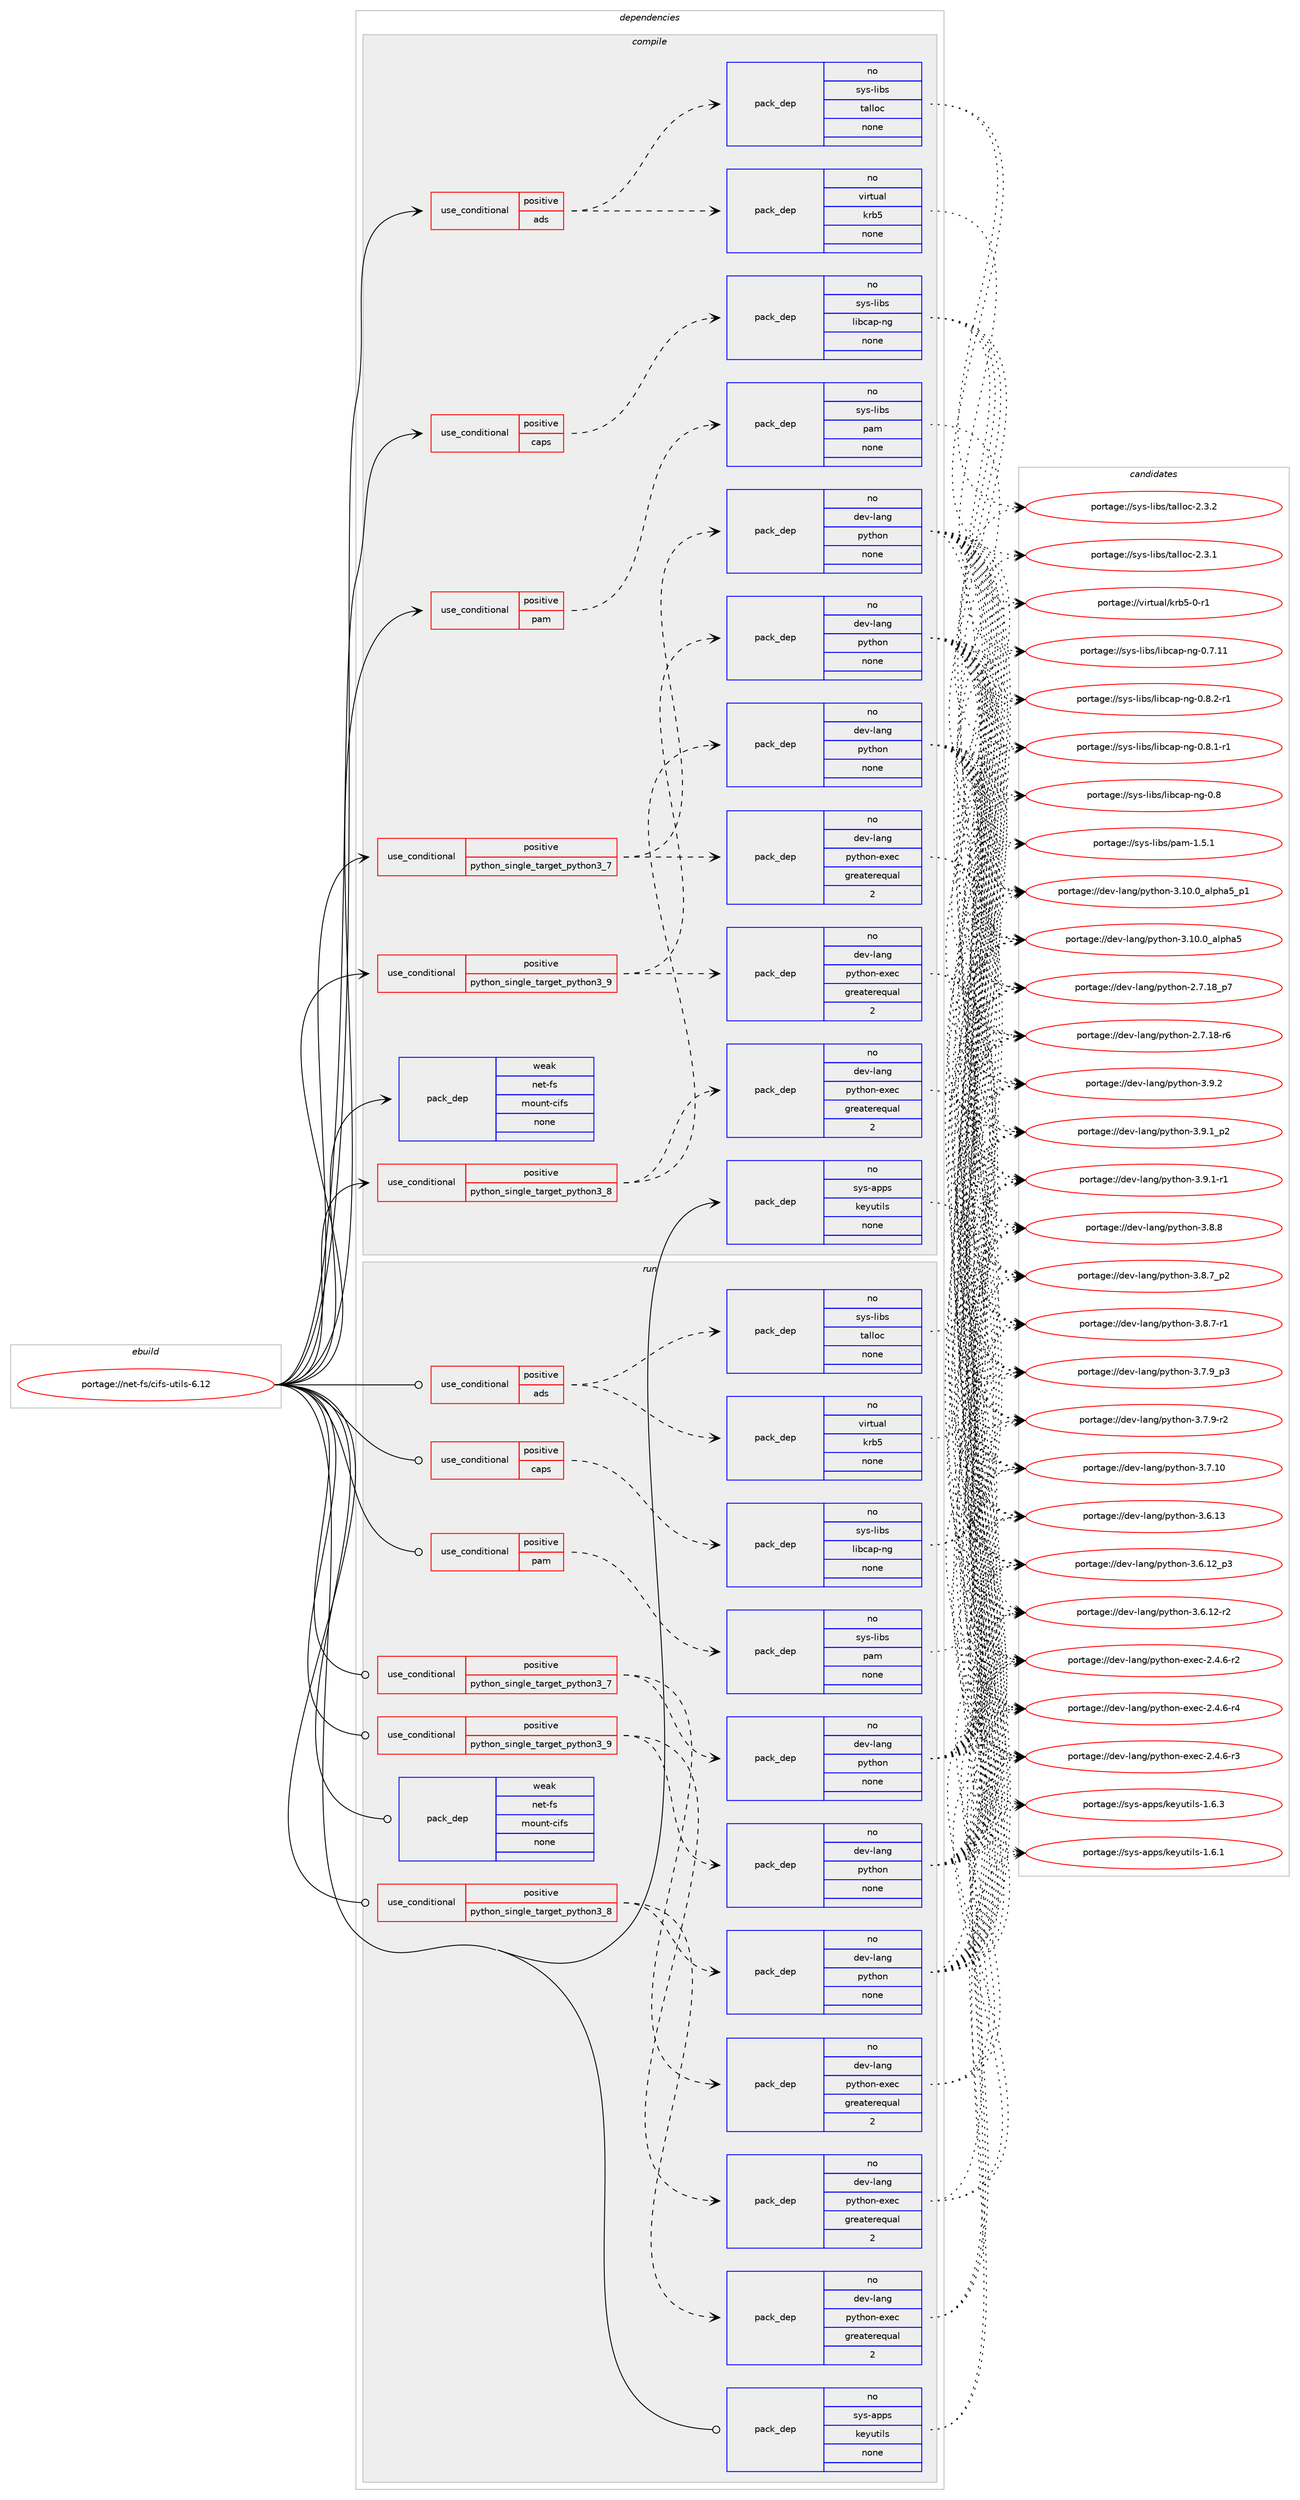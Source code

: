 digraph prolog {

# *************
# Graph options
# *************

newrank=true;
concentrate=true;
compound=true;
graph [rankdir=LR,fontname=Helvetica,fontsize=10,ranksep=1.5];#, ranksep=2.5, nodesep=0.2];
edge  [arrowhead=vee];
node  [fontname=Helvetica,fontsize=10];

# **********
# The ebuild
# **********

subgraph cluster_leftcol {
color=gray;
rank=same;
label=<<i>ebuild</i>>;
id [label="portage://net-fs/cifs-utils-6.12", color=red, width=4, href="../net-fs/cifs-utils-6.12.svg"];
}

# ****************
# The dependencies
# ****************

subgraph cluster_midcol {
color=gray;
label=<<i>dependencies</i>>;
subgraph cluster_compile {
fillcolor="#eeeeee";
style=filled;
label=<<i>compile</i>>;
subgraph cond3740 {
dependency13694 [label=<<TABLE BORDER="0" CELLBORDER="1" CELLSPACING="0" CELLPADDING="4"><TR><TD ROWSPAN="3" CELLPADDING="10">use_conditional</TD></TR><TR><TD>positive</TD></TR><TR><TD>ads</TD></TR></TABLE>>, shape=none, color=red];
subgraph pack9808 {
dependency13695 [label=<<TABLE BORDER="0" CELLBORDER="1" CELLSPACING="0" CELLPADDING="4" WIDTH="220"><TR><TD ROWSPAN="6" CELLPADDING="30">pack_dep</TD></TR><TR><TD WIDTH="110">no</TD></TR><TR><TD>sys-libs</TD></TR><TR><TD>talloc</TD></TR><TR><TD>none</TD></TR><TR><TD></TD></TR></TABLE>>, shape=none, color=blue];
}
dependency13694:e -> dependency13695:w [weight=20,style="dashed",arrowhead="vee"];
subgraph pack9809 {
dependency13696 [label=<<TABLE BORDER="0" CELLBORDER="1" CELLSPACING="0" CELLPADDING="4" WIDTH="220"><TR><TD ROWSPAN="6" CELLPADDING="30">pack_dep</TD></TR><TR><TD WIDTH="110">no</TD></TR><TR><TD>virtual</TD></TR><TR><TD>krb5</TD></TR><TR><TD>none</TD></TR><TR><TD></TD></TR></TABLE>>, shape=none, color=blue];
}
dependency13694:e -> dependency13696:w [weight=20,style="dashed",arrowhead="vee"];
}
id:e -> dependency13694:w [weight=20,style="solid",arrowhead="vee"];
subgraph cond3741 {
dependency13697 [label=<<TABLE BORDER="0" CELLBORDER="1" CELLSPACING="0" CELLPADDING="4"><TR><TD ROWSPAN="3" CELLPADDING="10">use_conditional</TD></TR><TR><TD>positive</TD></TR><TR><TD>caps</TD></TR></TABLE>>, shape=none, color=red];
subgraph pack9810 {
dependency13698 [label=<<TABLE BORDER="0" CELLBORDER="1" CELLSPACING="0" CELLPADDING="4" WIDTH="220"><TR><TD ROWSPAN="6" CELLPADDING="30">pack_dep</TD></TR><TR><TD WIDTH="110">no</TD></TR><TR><TD>sys-libs</TD></TR><TR><TD>libcap-ng</TD></TR><TR><TD>none</TD></TR><TR><TD></TD></TR></TABLE>>, shape=none, color=blue];
}
dependency13697:e -> dependency13698:w [weight=20,style="dashed",arrowhead="vee"];
}
id:e -> dependency13697:w [weight=20,style="solid",arrowhead="vee"];
subgraph cond3742 {
dependency13699 [label=<<TABLE BORDER="0" CELLBORDER="1" CELLSPACING="0" CELLPADDING="4"><TR><TD ROWSPAN="3" CELLPADDING="10">use_conditional</TD></TR><TR><TD>positive</TD></TR><TR><TD>pam</TD></TR></TABLE>>, shape=none, color=red];
subgraph pack9811 {
dependency13700 [label=<<TABLE BORDER="0" CELLBORDER="1" CELLSPACING="0" CELLPADDING="4" WIDTH="220"><TR><TD ROWSPAN="6" CELLPADDING="30">pack_dep</TD></TR><TR><TD WIDTH="110">no</TD></TR><TR><TD>sys-libs</TD></TR><TR><TD>pam</TD></TR><TR><TD>none</TD></TR><TR><TD></TD></TR></TABLE>>, shape=none, color=blue];
}
dependency13699:e -> dependency13700:w [weight=20,style="dashed",arrowhead="vee"];
}
id:e -> dependency13699:w [weight=20,style="solid",arrowhead="vee"];
subgraph cond3743 {
dependency13701 [label=<<TABLE BORDER="0" CELLBORDER="1" CELLSPACING="0" CELLPADDING="4"><TR><TD ROWSPAN="3" CELLPADDING="10">use_conditional</TD></TR><TR><TD>positive</TD></TR><TR><TD>python_single_target_python3_7</TD></TR></TABLE>>, shape=none, color=red];
subgraph pack9812 {
dependency13702 [label=<<TABLE BORDER="0" CELLBORDER="1" CELLSPACING="0" CELLPADDING="4" WIDTH="220"><TR><TD ROWSPAN="6" CELLPADDING="30">pack_dep</TD></TR><TR><TD WIDTH="110">no</TD></TR><TR><TD>dev-lang</TD></TR><TR><TD>python</TD></TR><TR><TD>none</TD></TR><TR><TD></TD></TR></TABLE>>, shape=none, color=blue];
}
dependency13701:e -> dependency13702:w [weight=20,style="dashed",arrowhead="vee"];
subgraph pack9813 {
dependency13703 [label=<<TABLE BORDER="0" CELLBORDER="1" CELLSPACING="0" CELLPADDING="4" WIDTH="220"><TR><TD ROWSPAN="6" CELLPADDING="30">pack_dep</TD></TR><TR><TD WIDTH="110">no</TD></TR><TR><TD>dev-lang</TD></TR><TR><TD>python-exec</TD></TR><TR><TD>greaterequal</TD></TR><TR><TD>2</TD></TR></TABLE>>, shape=none, color=blue];
}
dependency13701:e -> dependency13703:w [weight=20,style="dashed",arrowhead="vee"];
}
id:e -> dependency13701:w [weight=20,style="solid",arrowhead="vee"];
subgraph cond3744 {
dependency13704 [label=<<TABLE BORDER="0" CELLBORDER="1" CELLSPACING="0" CELLPADDING="4"><TR><TD ROWSPAN="3" CELLPADDING="10">use_conditional</TD></TR><TR><TD>positive</TD></TR><TR><TD>python_single_target_python3_8</TD></TR></TABLE>>, shape=none, color=red];
subgraph pack9814 {
dependency13705 [label=<<TABLE BORDER="0" CELLBORDER="1" CELLSPACING="0" CELLPADDING="4" WIDTH="220"><TR><TD ROWSPAN="6" CELLPADDING="30">pack_dep</TD></TR><TR><TD WIDTH="110">no</TD></TR><TR><TD>dev-lang</TD></TR><TR><TD>python</TD></TR><TR><TD>none</TD></TR><TR><TD></TD></TR></TABLE>>, shape=none, color=blue];
}
dependency13704:e -> dependency13705:w [weight=20,style="dashed",arrowhead="vee"];
subgraph pack9815 {
dependency13706 [label=<<TABLE BORDER="0" CELLBORDER="1" CELLSPACING="0" CELLPADDING="4" WIDTH="220"><TR><TD ROWSPAN="6" CELLPADDING="30">pack_dep</TD></TR><TR><TD WIDTH="110">no</TD></TR><TR><TD>dev-lang</TD></TR><TR><TD>python-exec</TD></TR><TR><TD>greaterequal</TD></TR><TR><TD>2</TD></TR></TABLE>>, shape=none, color=blue];
}
dependency13704:e -> dependency13706:w [weight=20,style="dashed",arrowhead="vee"];
}
id:e -> dependency13704:w [weight=20,style="solid",arrowhead="vee"];
subgraph cond3745 {
dependency13707 [label=<<TABLE BORDER="0" CELLBORDER="1" CELLSPACING="0" CELLPADDING="4"><TR><TD ROWSPAN="3" CELLPADDING="10">use_conditional</TD></TR><TR><TD>positive</TD></TR><TR><TD>python_single_target_python3_9</TD></TR></TABLE>>, shape=none, color=red];
subgraph pack9816 {
dependency13708 [label=<<TABLE BORDER="0" CELLBORDER="1" CELLSPACING="0" CELLPADDING="4" WIDTH="220"><TR><TD ROWSPAN="6" CELLPADDING="30">pack_dep</TD></TR><TR><TD WIDTH="110">no</TD></TR><TR><TD>dev-lang</TD></TR><TR><TD>python</TD></TR><TR><TD>none</TD></TR><TR><TD></TD></TR></TABLE>>, shape=none, color=blue];
}
dependency13707:e -> dependency13708:w [weight=20,style="dashed",arrowhead="vee"];
subgraph pack9817 {
dependency13709 [label=<<TABLE BORDER="0" CELLBORDER="1" CELLSPACING="0" CELLPADDING="4" WIDTH="220"><TR><TD ROWSPAN="6" CELLPADDING="30">pack_dep</TD></TR><TR><TD WIDTH="110">no</TD></TR><TR><TD>dev-lang</TD></TR><TR><TD>python-exec</TD></TR><TR><TD>greaterequal</TD></TR><TR><TD>2</TD></TR></TABLE>>, shape=none, color=blue];
}
dependency13707:e -> dependency13709:w [weight=20,style="dashed",arrowhead="vee"];
}
id:e -> dependency13707:w [weight=20,style="solid",arrowhead="vee"];
subgraph pack9818 {
dependency13710 [label=<<TABLE BORDER="0" CELLBORDER="1" CELLSPACING="0" CELLPADDING="4" WIDTH="220"><TR><TD ROWSPAN="6" CELLPADDING="30">pack_dep</TD></TR><TR><TD WIDTH="110">no</TD></TR><TR><TD>sys-apps</TD></TR><TR><TD>keyutils</TD></TR><TR><TD>none</TD></TR><TR><TD></TD></TR></TABLE>>, shape=none, color=blue];
}
id:e -> dependency13710:w [weight=20,style="solid",arrowhead="vee"];
subgraph pack9819 {
dependency13711 [label=<<TABLE BORDER="0" CELLBORDER="1" CELLSPACING="0" CELLPADDING="4" WIDTH="220"><TR><TD ROWSPAN="6" CELLPADDING="30">pack_dep</TD></TR><TR><TD WIDTH="110">weak</TD></TR><TR><TD>net-fs</TD></TR><TR><TD>mount-cifs</TD></TR><TR><TD>none</TD></TR><TR><TD></TD></TR></TABLE>>, shape=none, color=blue];
}
id:e -> dependency13711:w [weight=20,style="solid",arrowhead="vee"];
}
subgraph cluster_compileandrun {
fillcolor="#eeeeee";
style=filled;
label=<<i>compile and run</i>>;
}
subgraph cluster_run {
fillcolor="#eeeeee";
style=filled;
label=<<i>run</i>>;
subgraph cond3746 {
dependency13712 [label=<<TABLE BORDER="0" CELLBORDER="1" CELLSPACING="0" CELLPADDING="4"><TR><TD ROWSPAN="3" CELLPADDING="10">use_conditional</TD></TR><TR><TD>positive</TD></TR><TR><TD>ads</TD></TR></TABLE>>, shape=none, color=red];
subgraph pack9820 {
dependency13713 [label=<<TABLE BORDER="0" CELLBORDER="1" CELLSPACING="0" CELLPADDING="4" WIDTH="220"><TR><TD ROWSPAN="6" CELLPADDING="30">pack_dep</TD></TR><TR><TD WIDTH="110">no</TD></TR><TR><TD>sys-libs</TD></TR><TR><TD>talloc</TD></TR><TR><TD>none</TD></TR><TR><TD></TD></TR></TABLE>>, shape=none, color=blue];
}
dependency13712:e -> dependency13713:w [weight=20,style="dashed",arrowhead="vee"];
subgraph pack9821 {
dependency13714 [label=<<TABLE BORDER="0" CELLBORDER="1" CELLSPACING="0" CELLPADDING="4" WIDTH="220"><TR><TD ROWSPAN="6" CELLPADDING="30">pack_dep</TD></TR><TR><TD WIDTH="110">no</TD></TR><TR><TD>virtual</TD></TR><TR><TD>krb5</TD></TR><TR><TD>none</TD></TR><TR><TD></TD></TR></TABLE>>, shape=none, color=blue];
}
dependency13712:e -> dependency13714:w [weight=20,style="dashed",arrowhead="vee"];
}
id:e -> dependency13712:w [weight=20,style="solid",arrowhead="odot"];
subgraph cond3747 {
dependency13715 [label=<<TABLE BORDER="0" CELLBORDER="1" CELLSPACING="0" CELLPADDING="4"><TR><TD ROWSPAN="3" CELLPADDING="10">use_conditional</TD></TR><TR><TD>positive</TD></TR><TR><TD>caps</TD></TR></TABLE>>, shape=none, color=red];
subgraph pack9822 {
dependency13716 [label=<<TABLE BORDER="0" CELLBORDER="1" CELLSPACING="0" CELLPADDING="4" WIDTH="220"><TR><TD ROWSPAN="6" CELLPADDING="30">pack_dep</TD></TR><TR><TD WIDTH="110">no</TD></TR><TR><TD>sys-libs</TD></TR><TR><TD>libcap-ng</TD></TR><TR><TD>none</TD></TR><TR><TD></TD></TR></TABLE>>, shape=none, color=blue];
}
dependency13715:e -> dependency13716:w [weight=20,style="dashed",arrowhead="vee"];
}
id:e -> dependency13715:w [weight=20,style="solid",arrowhead="odot"];
subgraph cond3748 {
dependency13717 [label=<<TABLE BORDER="0" CELLBORDER="1" CELLSPACING="0" CELLPADDING="4"><TR><TD ROWSPAN="3" CELLPADDING="10">use_conditional</TD></TR><TR><TD>positive</TD></TR><TR><TD>pam</TD></TR></TABLE>>, shape=none, color=red];
subgraph pack9823 {
dependency13718 [label=<<TABLE BORDER="0" CELLBORDER="1" CELLSPACING="0" CELLPADDING="4" WIDTH="220"><TR><TD ROWSPAN="6" CELLPADDING="30">pack_dep</TD></TR><TR><TD WIDTH="110">no</TD></TR><TR><TD>sys-libs</TD></TR><TR><TD>pam</TD></TR><TR><TD>none</TD></TR><TR><TD></TD></TR></TABLE>>, shape=none, color=blue];
}
dependency13717:e -> dependency13718:w [weight=20,style="dashed",arrowhead="vee"];
}
id:e -> dependency13717:w [weight=20,style="solid",arrowhead="odot"];
subgraph cond3749 {
dependency13719 [label=<<TABLE BORDER="0" CELLBORDER="1" CELLSPACING="0" CELLPADDING="4"><TR><TD ROWSPAN="3" CELLPADDING="10">use_conditional</TD></TR><TR><TD>positive</TD></TR><TR><TD>python_single_target_python3_7</TD></TR></TABLE>>, shape=none, color=red];
subgraph pack9824 {
dependency13720 [label=<<TABLE BORDER="0" CELLBORDER="1" CELLSPACING="0" CELLPADDING="4" WIDTH="220"><TR><TD ROWSPAN="6" CELLPADDING="30">pack_dep</TD></TR><TR><TD WIDTH="110">no</TD></TR><TR><TD>dev-lang</TD></TR><TR><TD>python</TD></TR><TR><TD>none</TD></TR><TR><TD></TD></TR></TABLE>>, shape=none, color=blue];
}
dependency13719:e -> dependency13720:w [weight=20,style="dashed",arrowhead="vee"];
subgraph pack9825 {
dependency13721 [label=<<TABLE BORDER="0" CELLBORDER="1" CELLSPACING="0" CELLPADDING="4" WIDTH="220"><TR><TD ROWSPAN="6" CELLPADDING="30">pack_dep</TD></TR><TR><TD WIDTH="110">no</TD></TR><TR><TD>dev-lang</TD></TR><TR><TD>python-exec</TD></TR><TR><TD>greaterequal</TD></TR><TR><TD>2</TD></TR></TABLE>>, shape=none, color=blue];
}
dependency13719:e -> dependency13721:w [weight=20,style="dashed",arrowhead="vee"];
}
id:e -> dependency13719:w [weight=20,style="solid",arrowhead="odot"];
subgraph cond3750 {
dependency13722 [label=<<TABLE BORDER="0" CELLBORDER="1" CELLSPACING="0" CELLPADDING="4"><TR><TD ROWSPAN="3" CELLPADDING="10">use_conditional</TD></TR><TR><TD>positive</TD></TR><TR><TD>python_single_target_python3_8</TD></TR></TABLE>>, shape=none, color=red];
subgraph pack9826 {
dependency13723 [label=<<TABLE BORDER="0" CELLBORDER="1" CELLSPACING="0" CELLPADDING="4" WIDTH="220"><TR><TD ROWSPAN="6" CELLPADDING="30">pack_dep</TD></TR><TR><TD WIDTH="110">no</TD></TR><TR><TD>dev-lang</TD></TR><TR><TD>python</TD></TR><TR><TD>none</TD></TR><TR><TD></TD></TR></TABLE>>, shape=none, color=blue];
}
dependency13722:e -> dependency13723:w [weight=20,style="dashed",arrowhead="vee"];
subgraph pack9827 {
dependency13724 [label=<<TABLE BORDER="0" CELLBORDER="1" CELLSPACING="0" CELLPADDING="4" WIDTH="220"><TR><TD ROWSPAN="6" CELLPADDING="30">pack_dep</TD></TR><TR><TD WIDTH="110">no</TD></TR><TR><TD>dev-lang</TD></TR><TR><TD>python-exec</TD></TR><TR><TD>greaterequal</TD></TR><TR><TD>2</TD></TR></TABLE>>, shape=none, color=blue];
}
dependency13722:e -> dependency13724:w [weight=20,style="dashed",arrowhead="vee"];
}
id:e -> dependency13722:w [weight=20,style="solid",arrowhead="odot"];
subgraph cond3751 {
dependency13725 [label=<<TABLE BORDER="0" CELLBORDER="1" CELLSPACING="0" CELLPADDING="4"><TR><TD ROWSPAN="3" CELLPADDING="10">use_conditional</TD></TR><TR><TD>positive</TD></TR><TR><TD>python_single_target_python3_9</TD></TR></TABLE>>, shape=none, color=red];
subgraph pack9828 {
dependency13726 [label=<<TABLE BORDER="0" CELLBORDER="1" CELLSPACING="0" CELLPADDING="4" WIDTH="220"><TR><TD ROWSPAN="6" CELLPADDING="30">pack_dep</TD></TR><TR><TD WIDTH="110">no</TD></TR><TR><TD>dev-lang</TD></TR><TR><TD>python</TD></TR><TR><TD>none</TD></TR><TR><TD></TD></TR></TABLE>>, shape=none, color=blue];
}
dependency13725:e -> dependency13726:w [weight=20,style="dashed",arrowhead="vee"];
subgraph pack9829 {
dependency13727 [label=<<TABLE BORDER="0" CELLBORDER="1" CELLSPACING="0" CELLPADDING="4" WIDTH="220"><TR><TD ROWSPAN="6" CELLPADDING="30">pack_dep</TD></TR><TR><TD WIDTH="110">no</TD></TR><TR><TD>dev-lang</TD></TR><TR><TD>python-exec</TD></TR><TR><TD>greaterequal</TD></TR><TR><TD>2</TD></TR></TABLE>>, shape=none, color=blue];
}
dependency13725:e -> dependency13727:w [weight=20,style="dashed",arrowhead="vee"];
}
id:e -> dependency13725:w [weight=20,style="solid",arrowhead="odot"];
subgraph pack9830 {
dependency13728 [label=<<TABLE BORDER="0" CELLBORDER="1" CELLSPACING="0" CELLPADDING="4" WIDTH="220"><TR><TD ROWSPAN="6" CELLPADDING="30">pack_dep</TD></TR><TR><TD WIDTH="110">no</TD></TR><TR><TD>sys-apps</TD></TR><TR><TD>keyutils</TD></TR><TR><TD>none</TD></TR><TR><TD></TD></TR></TABLE>>, shape=none, color=blue];
}
id:e -> dependency13728:w [weight=20,style="solid",arrowhead="odot"];
subgraph pack9831 {
dependency13729 [label=<<TABLE BORDER="0" CELLBORDER="1" CELLSPACING="0" CELLPADDING="4" WIDTH="220"><TR><TD ROWSPAN="6" CELLPADDING="30">pack_dep</TD></TR><TR><TD WIDTH="110">weak</TD></TR><TR><TD>net-fs</TD></TR><TR><TD>mount-cifs</TD></TR><TR><TD>none</TD></TR><TR><TD></TD></TR></TABLE>>, shape=none, color=blue];
}
id:e -> dependency13729:w [weight=20,style="solid",arrowhead="odot"];
}
}

# **************
# The candidates
# **************

subgraph cluster_choices {
rank=same;
color=gray;
label=<<i>candidates</i>>;

subgraph choice9808 {
color=black;
nodesep=1;
choice1151211154510810598115471169710810811199455046514650 [label="portage://sys-libs/talloc-2.3.2", color=red, width=4,href="../sys-libs/talloc-2.3.2.svg"];
choice1151211154510810598115471169710810811199455046514649 [label="portage://sys-libs/talloc-2.3.1", color=red, width=4,href="../sys-libs/talloc-2.3.1.svg"];
dependency13695:e -> choice1151211154510810598115471169710810811199455046514650:w [style=dotted,weight="100"];
dependency13695:e -> choice1151211154510810598115471169710810811199455046514649:w [style=dotted,weight="100"];
}
subgraph choice9809 {
color=black;
nodesep=1;
choice1181051141161179710847107114985345484511449 [label="portage://virtual/krb5-0-r1", color=red, width=4,href="../virtual/krb5-0-r1.svg"];
dependency13696:e -> choice1181051141161179710847107114985345484511449:w [style=dotted,weight="100"];
}
subgraph choice9810 {
color=black;
nodesep=1;
choice115121115451081059811547108105989997112451101034548465646504511449 [label="portage://sys-libs/libcap-ng-0.8.2-r1", color=red, width=4,href="../sys-libs/libcap-ng-0.8.2-r1.svg"];
choice115121115451081059811547108105989997112451101034548465646494511449 [label="portage://sys-libs/libcap-ng-0.8.1-r1", color=red, width=4,href="../sys-libs/libcap-ng-0.8.1-r1.svg"];
choice1151211154510810598115471081059899971124511010345484656 [label="portage://sys-libs/libcap-ng-0.8", color=red, width=4,href="../sys-libs/libcap-ng-0.8.svg"];
choice1151211154510810598115471081059899971124511010345484655464949 [label="portage://sys-libs/libcap-ng-0.7.11", color=red, width=4,href="../sys-libs/libcap-ng-0.7.11.svg"];
dependency13698:e -> choice115121115451081059811547108105989997112451101034548465646504511449:w [style=dotted,weight="100"];
dependency13698:e -> choice115121115451081059811547108105989997112451101034548465646494511449:w [style=dotted,weight="100"];
dependency13698:e -> choice1151211154510810598115471081059899971124511010345484656:w [style=dotted,weight="100"];
dependency13698:e -> choice1151211154510810598115471081059899971124511010345484655464949:w [style=dotted,weight="100"];
}
subgraph choice9811 {
color=black;
nodesep=1;
choice11512111545108105981154711297109454946534649 [label="portage://sys-libs/pam-1.5.1", color=red, width=4,href="../sys-libs/pam-1.5.1.svg"];
dependency13700:e -> choice11512111545108105981154711297109454946534649:w [style=dotted,weight="100"];
}
subgraph choice9812 {
color=black;
nodesep=1;
choice100101118451089711010347112121116104111110455146574650 [label="portage://dev-lang/python-3.9.2", color=red, width=4,href="../dev-lang/python-3.9.2.svg"];
choice1001011184510897110103471121211161041111104551465746499511250 [label="portage://dev-lang/python-3.9.1_p2", color=red, width=4,href="../dev-lang/python-3.9.1_p2.svg"];
choice1001011184510897110103471121211161041111104551465746494511449 [label="portage://dev-lang/python-3.9.1-r1", color=red, width=4,href="../dev-lang/python-3.9.1-r1.svg"];
choice100101118451089711010347112121116104111110455146564656 [label="portage://dev-lang/python-3.8.8", color=red, width=4,href="../dev-lang/python-3.8.8.svg"];
choice1001011184510897110103471121211161041111104551465646559511250 [label="portage://dev-lang/python-3.8.7_p2", color=red, width=4,href="../dev-lang/python-3.8.7_p2.svg"];
choice1001011184510897110103471121211161041111104551465646554511449 [label="portage://dev-lang/python-3.8.7-r1", color=red, width=4,href="../dev-lang/python-3.8.7-r1.svg"];
choice1001011184510897110103471121211161041111104551465546579511251 [label="portage://dev-lang/python-3.7.9_p3", color=red, width=4,href="../dev-lang/python-3.7.9_p3.svg"];
choice1001011184510897110103471121211161041111104551465546574511450 [label="portage://dev-lang/python-3.7.9-r2", color=red, width=4,href="../dev-lang/python-3.7.9-r2.svg"];
choice10010111845108971101034711212111610411111045514655464948 [label="portage://dev-lang/python-3.7.10", color=red, width=4,href="../dev-lang/python-3.7.10.svg"];
choice10010111845108971101034711212111610411111045514654464951 [label="portage://dev-lang/python-3.6.13", color=red, width=4,href="../dev-lang/python-3.6.13.svg"];
choice100101118451089711010347112121116104111110455146544649509511251 [label="portage://dev-lang/python-3.6.12_p3", color=red, width=4,href="../dev-lang/python-3.6.12_p3.svg"];
choice100101118451089711010347112121116104111110455146544649504511450 [label="portage://dev-lang/python-3.6.12-r2", color=red, width=4,href="../dev-lang/python-3.6.12-r2.svg"];
choice10010111845108971101034711212111610411111045514649484648959710811210497539511249 [label="portage://dev-lang/python-3.10.0_alpha5_p1", color=red, width=4,href="../dev-lang/python-3.10.0_alpha5_p1.svg"];
choice1001011184510897110103471121211161041111104551464948464895971081121049753 [label="portage://dev-lang/python-3.10.0_alpha5", color=red, width=4,href="../dev-lang/python-3.10.0_alpha5.svg"];
choice100101118451089711010347112121116104111110455046554649569511255 [label="portage://dev-lang/python-2.7.18_p7", color=red, width=4,href="../dev-lang/python-2.7.18_p7.svg"];
choice100101118451089711010347112121116104111110455046554649564511454 [label="portage://dev-lang/python-2.7.18-r6", color=red, width=4,href="../dev-lang/python-2.7.18-r6.svg"];
dependency13702:e -> choice100101118451089711010347112121116104111110455146574650:w [style=dotted,weight="100"];
dependency13702:e -> choice1001011184510897110103471121211161041111104551465746499511250:w [style=dotted,weight="100"];
dependency13702:e -> choice1001011184510897110103471121211161041111104551465746494511449:w [style=dotted,weight="100"];
dependency13702:e -> choice100101118451089711010347112121116104111110455146564656:w [style=dotted,weight="100"];
dependency13702:e -> choice1001011184510897110103471121211161041111104551465646559511250:w [style=dotted,weight="100"];
dependency13702:e -> choice1001011184510897110103471121211161041111104551465646554511449:w [style=dotted,weight="100"];
dependency13702:e -> choice1001011184510897110103471121211161041111104551465546579511251:w [style=dotted,weight="100"];
dependency13702:e -> choice1001011184510897110103471121211161041111104551465546574511450:w [style=dotted,weight="100"];
dependency13702:e -> choice10010111845108971101034711212111610411111045514655464948:w [style=dotted,weight="100"];
dependency13702:e -> choice10010111845108971101034711212111610411111045514654464951:w [style=dotted,weight="100"];
dependency13702:e -> choice100101118451089711010347112121116104111110455146544649509511251:w [style=dotted,weight="100"];
dependency13702:e -> choice100101118451089711010347112121116104111110455146544649504511450:w [style=dotted,weight="100"];
dependency13702:e -> choice10010111845108971101034711212111610411111045514649484648959710811210497539511249:w [style=dotted,weight="100"];
dependency13702:e -> choice1001011184510897110103471121211161041111104551464948464895971081121049753:w [style=dotted,weight="100"];
dependency13702:e -> choice100101118451089711010347112121116104111110455046554649569511255:w [style=dotted,weight="100"];
dependency13702:e -> choice100101118451089711010347112121116104111110455046554649564511454:w [style=dotted,weight="100"];
}
subgraph choice9813 {
color=black;
nodesep=1;
choice10010111845108971101034711212111610411111045101120101994550465246544511452 [label="portage://dev-lang/python-exec-2.4.6-r4", color=red, width=4,href="../dev-lang/python-exec-2.4.6-r4.svg"];
choice10010111845108971101034711212111610411111045101120101994550465246544511451 [label="portage://dev-lang/python-exec-2.4.6-r3", color=red, width=4,href="../dev-lang/python-exec-2.4.6-r3.svg"];
choice10010111845108971101034711212111610411111045101120101994550465246544511450 [label="portage://dev-lang/python-exec-2.4.6-r2", color=red, width=4,href="../dev-lang/python-exec-2.4.6-r2.svg"];
dependency13703:e -> choice10010111845108971101034711212111610411111045101120101994550465246544511452:w [style=dotted,weight="100"];
dependency13703:e -> choice10010111845108971101034711212111610411111045101120101994550465246544511451:w [style=dotted,weight="100"];
dependency13703:e -> choice10010111845108971101034711212111610411111045101120101994550465246544511450:w [style=dotted,weight="100"];
}
subgraph choice9814 {
color=black;
nodesep=1;
choice100101118451089711010347112121116104111110455146574650 [label="portage://dev-lang/python-3.9.2", color=red, width=4,href="../dev-lang/python-3.9.2.svg"];
choice1001011184510897110103471121211161041111104551465746499511250 [label="portage://dev-lang/python-3.9.1_p2", color=red, width=4,href="../dev-lang/python-3.9.1_p2.svg"];
choice1001011184510897110103471121211161041111104551465746494511449 [label="portage://dev-lang/python-3.9.1-r1", color=red, width=4,href="../dev-lang/python-3.9.1-r1.svg"];
choice100101118451089711010347112121116104111110455146564656 [label="portage://dev-lang/python-3.8.8", color=red, width=4,href="../dev-lang/python-3.8.8.svg"];
choice1001011184510897110103471121211161041111104551465646559511250 [label="portage://dev-lang/python-3.8.7_p2", color=red, width=4,href="../dev-lang/python-3.8.7_p2.svg"];
choice1001011184510897110103471121211161041111104551465646554511449 [label="portage://dev-lang/python-3.8.7-r1", color=red, width=4,href="../dev-lang/python-3.8.7-r1.svg"];
choice1001011184510897110103471121211161041111104551465546579511251 [label="portage://dev-lang/python-3.7.9_p3", color=red, width=4,href="../dev-lang/python-3.7.9_p3.svg"];
choice1001011184510897110103471121211161041111104551465546574511450 [label="portage://dev-lang/python-3.7.9-r2", color=red, width=4,href="../dev-lang/python-3.7.9-r2.svg"];
choice10010111845108971101034711212111610411111045514655464948 [label="portage://dev-lang/python-3.7.10", color=red, width=4,href="../dev-lang/python-3.7.10.svg"];
choice10010111845108971101034711212111610411111045514654464951 [label="portage://dev-lang/python-3.6.13", color=red, width=4,href="../dev-lang/python-3.6.13.svg"];
choice100101118451089711010347112121116104111110455146544649509511251 [label="portage://dev-lang/python-3.6.12_p3", color=red, width=4,href="../dev-lang/python-3.6.12_p3.svg"];
choice100101118451089711010347112121116104111110455146544649504511450 [label="portage://dev-lang/python-3.6.12-r2", color=red, width=4,href="../dev-lang/python-3.6.12-r2.svg"];
choice10010111845108971101034711212111610411111045514649484648959710811210497539511249 [label="portage://dev-lang/python-3.10.0_alpha5_p1", color=red, width=4,href="../dev-lang/python-3.10.0_alpha5_p1.svg"];
choice1001011184510897110103471121211161041111104551464948464895971081121049753 [label="portage://dev-lang/python-3.10.0_alpha5", color=red, width=4,href="../dev-lang/python-3.10.0_alpha5.svg"];
choice100101118451089711010347112121116104111110455046554649569511255 [label="portage://dev-lang/python-2.7.18_p7", color=red, width=4,href="../dev-lang/python-2.7.18_p7.svg"];
choice100101118451089711010347112121116104111110455046554649564511454 [label="portage://dev-lang/python-2.7.18-r6", color=red, width=4,href="../dev-lang/python-2.7.18-r6.svg"];
dependency13705:e -> choice100101118451089711010347112121116104111110455146574650:w [style=dotted,weight="100"];
dependency13705:e -> choice1001011184510897110103471121211161041111104551465746499511250:w [style=dotted,weight="100"];
dependency13705:e -> choice1001011184510897110103471121211161041111104551465746494511449:w [style=dotted,weight="100"];
dependency13705:e -> choice100101118451089711010347112121116104111110455146564656:w [style=dotted,weight="100"];
dependency13705:e -> choice1001011184510897110103471121211161041111104551465646559511250:w [style=dotted,weight="100"];
dependency13705:e -> choice1001011184510897110103471121211161041111104551465646554511449:w [style=dotted,weight="100"];
dependency13705:e -> choice1001011184510897110103471121211161041111104551465546579511251:w [style=dotted,weight="100"];
dependency13705:e -> choice1001011184510897110103471121211161041111104551465546574511450:w [style=dotted,weight="100"];
dependency13705:e -> choice10010111845108971101034711212111610411111045514655464948:w [style=dotted,weight="100"];
dependency13705:e -> choice10010111845108971101034711212111610411111045514654464951:w [style=dotted,weight="100"];
dependency13705:e -> choice100101118451089711010347112121116104111110455146544649509511251:w [style=dotted,weight="100"];
dependency13705:e -> choice100101118451089711010347112121116104111110455146544649504511450:w [style=dotted,weight="100"];
dependency13705:e -> choice10010111845108971101034711212111610411111045514649484648959710811210497539511249:w [style=dotted,weight="100"];
dependency13705:e -> choice1001011184510897110103471121211161041111104551464948464895971081121049753:w [style=dotted,weight="100"];
dependency13705:e -> choice100101118451089711010347112121116104111110455046554649569511255:w [style=dotted,weight="100"];
dependency13705:e -> choice100101118451089711010347112121116104111110455046554649564511454:w [style=dotted,weight="100"];
}
subgraph choice9815 {
color=black;
nodesep=1;
choice10010111845108971101034711212111610411111045101120101994550465246544511452 [label="portage://dev-lang/python-exec-2.4.6-r4", color=red, width=4,href="../dev-lang/python-exec-2.4.6-r4.svg"];
choice10010111845108971101034711212111610411111045101120101994550465246544511451 [label="portage://dev-lang/python-exec-2.4.6-r3", color=red, width=4,href="../dev-lang/python-exec-2.4.6-r3.svg"];
choice10010111845108971101034711212111610411111045101120101994550465246544511450 [label="portage://dev-lang/python-exec-2.4.6-r2", color=red, width=4,href="../dev-lang/python-exec-2.4.6-r2.svg"];
dependency13706:e -> choice10010111845108971101034711212111610411111045101120101994550465246544511452:w [style=dotted,weight="100"];
dependency13706:e -> choice10010111845108971101034711212111610411111045101120101994550465246544511451:w [style=dotted,weight="100"];
dependency13706:e -> choice10010111845108971101034711212111610411111045101120101994550465246544511450:w [style=dotted,weight="100"];
}
subgraph choice9816 {
color=black;
nodesep=1;
choice100101118451089711010347112121116104111110455146574650 [label="portage://dev-lang/python-3.9.2", color=red, width=4,href="../dev-lang/python-3.9.2.svg"];
choice1001011184510897110103471121211161041111104551465746499511250 [label="portage://dev-lang/python-3.9.1_p2", color=red, width=4,href="../dev-lang/python-3.9.1_p2.svg"];
choice1001011184510897110103471121211161041111104551465746494511449 [label="portage://dev-lang/python-3.9.1-r1", color=red, width=4,href="../dev-lang/python-3.9.1-r1.svg"];
choice100101118451089711010347112121116104111110455146564656 [label="portage://dev-lang/python-3.8.8", color=red, width=4,href="../dev-lang/python-3.8.8.svg"];
choice1001011184510897110103471121211161041111104551465646559511250 [label="portage://dev-lang/python-3.8.7_p2", color=red, width=4,href="../dev-lang/python-3.8.7_p2.svg"];
choice1001011184510897110103471121211161041111104551465646554511449 [label="portage://dev-lang/python-3.8.7-r1", color=red, width=4,href="../dev-lang/python-3.8.7-r1.svg"];
choice1001011184510897110103471121211161041111104551465546579511251 [label="portage://dev-lang/python-3.7.9_p3", color=red, width=4,href="../dev-lang/python-3.7.9_p3.svg"];
choice1001011184510897110103471121211161041111104551465546574511450 [label="portage://dev-lang/python-3.7.9-r2", color=red, width=4,href="../dev-lang/python-3.7.9-r2.svg"];
choice10010111845108971101034711212111610411111045514655464948 [label="portage://dev-lang/python-3.7.10", color=red, width=4,href="../dev-lang/python-3.7.10.svg"];
choice10010111845108971101034711212111610411111045514654464951 [label="portage://dev-lang/python-3.6.13", color=red, width=4,href="../dev-lang/python-3.6.13.svg"];
choice100101118451089711010347112121116104111110455146544649509511251 [label="portage://dev-lang/python-3.6.12_p3", color=red, width=4,href="../dev-lang/python-3.6.12_p3.svg"];
choice100101118451089711010347112121116104111110455146544649504511450 [label="portage://dev-lang/python-3.6.12-r2", color=red, width=4,href="../dev-lang/python-3.6.12-r2.svg"];
choice10010111845108971101034711212111610411111045514649484648959710811210497539511249 [label="portage://dev-lang/python-3.10.0_alpha5_p1", color=red, width=4,href="../dev-lang/python-3.10.0_alpha5_p1.svg"];
choice1001011184510897110103471121211161041111104551464948464895971081121049753 [label="portage://dev-lang/python-3.10.0_alpha5", color=red, width=4,href="../dev-lang/python-3.10.0_alpha5.svg"];
choice100101118451089711010347112121116104111110455046554649569511255 [label="portage://dev-lang/python-2.7.18_p7", color=red, width=4,href="../dev-lang/python-2.7.18_p7.svg"];
choice100101118451089711010347112121116104111110455046554649564511454 [label="portage://dev-lang/python-2.7.18-r6", color=red, width=4,href="../dev-lang/python-2.7.18-r6.svg"];
dependency13708:e -> choice100101118451089711010347112121116104111110455146574650:w [style=dotted,weight="100"];
dependency13708:e -> choice1001011184510897110103471121211161041111104551465746499511250:w [style=dotted,weight="100"];
dependency13708:e -> choice1001011184510897110103471121211161041111104551465746494511449:w [style=dotted,weight="100"];
dependency13708:e -> choice100101118451089711010347112121116104111110455146564656:w [style=dotted,weight="100"];
dependency13708:e -> choice1001011184510897110103471121211161041111104551465646559511250:w [style=dotted,weight="100"];
dependency13708:e -> choice1001011184510897110103471121211161041111104551465646554511449:w [style=dotted,weight="100"];
dependency13708:e -> choice1001011184510897110103471121211161041111104551465546579511251:w [style=dotted,weight="100"];
dependency13708:e -> choice1001011184510897110103471121211161041111104551465546574511450:w [style=dotted,weight="100"];
dependency13708:e -> choice10010111845108971101034711212111610411111045514655464948:w [style=dotted,weight="100"];
dependency13708:e -> choice10010111845108971101034711212111610411111045514654464951:w [style=dotted,weight="100"];
dependency13708:e -> choice100101118451089711010347112121116104111110455146544649509511251:w [style=dotted,weight="100"];
dependency13708:e -> choice100101118451089711010347112121116104111110455146544649504511450:w [style=dotted,weight="100"];
dependency13708:e -> choice10010111845108971101034711212111610411111045514649484648959710811210497539511249:w [style=dotted,weight="100"];
dependency13708:e -> choice1001011184510897110103471121211161041111104551464948464895971081121049753:w [style=dotted,weight="100"];
dependency13708:e -> choice100101118451089711010347112121116104111110455046554649569511255:w [style=dotted,weight="100"];
dependency13708:e -> choice100101118451089711010347112121116104111110455046554649564511454:w [style=dotted,weight="100"];
}
subgraph choice9817 {
color=black;
nodesep=1;
choice10010111845108971101034711212111610411111045101120101994550465246544511452 [label="portage://dev-lang/python-exec-2.4.6-r4", color=red, width=4,href="../dev-lang/python-exec-2.4.6-r4.svg"];
choice10010111845108971101034711212111610411111045101120101994550465246544511451 [label="portage://dev-lang/python-exec-2.4.6-r3", color=red, width=4,href="../dev-lang/python-exec-2.4.6-r3.svg"];
choice10010111845108971101034711212111610411111045101120101994550465246544511450 [label="portage://dev-lang/python-exec-2.4.6-r2", color=red, width=4,href="../dev-lang/python-exec-2.4.6-r2.svg"];
dependency13709:e -> choice10010111845108971101034711212111610411111045101120101994550465246544511452:w [style=dotted,weight="100"];
dependency13709:e -> choice10010111845108971101034711212111610411111045101120101994550465246544511451:w [style=dotted,weight="100"];
dependency13709:e -> choice10010111845108971101034711212111610411111045101120101994550465246544511450:w [style=dotted,weight="100"];
}
subgraph choice9818 {
color=black;
nodesep=1;
choice115121115459711211211547107101121117116105108115454946544651 [label="portage://sys-apps/keyutils-1.6.3", color=red, width=4,href="../sys-apps/keyutils-1.6.3.svg"];
choice115121115459711211211547107101121117116105108115454946544649 [label="portage://sys-apps/keyutils-1.6.1", color=red, width=4,href="../sys-apps/keyutils-1.6.1.svg"];
dependency13710:e -> choice115121115459711211211547107101121117116105108115454946544651:w [style=dotted,weight="100"];
dependency13710:e -> choice115121115459711211211547107101121117116105108115454946544649:w [style=dotted,weight="100"];
}
subgraph choice9819 {
color=black;
nodesep=1;
}
subgraph choice9820 {
color=black;
nodesep=1;
choice1151211154510810598115471169710810811199455046514650 [label="portage://sys-libs/talloc-2.3.2", color=red, width=4,href="../sys-libs/talloc-2.3.2.svg"];
choice1151211154510810598115471169710810811199455046514649 [label="portage://sys-libs/talloc-2.3.1", color=red, width=4,href="../sys-libs/talloc-2.3.1.svg"];
dependency13713:e -> choice1151211154510810598115471169710810811199455046514650:w [style=dotted,weight="100"];
dependency13713:e -> choice1151211154510810598115471169710810811199455046514649:w [style=dotted,weight="100"];
}
subgraph choice9821 {
color=black;
nodesep=1;
choice1181051141161179710847107114985345484511449 [label="portage://virtual/krb5-0-r1", color=red, width=4,href="../virtual/krb5-0-r1.svg"];
dependency13714:e -> choice1181051141161179710847107114985345484511449:w [style=dotted,weight="100"];
}
subgraph choice9822 {
color=black;
nodesep=1;
choice115121115451081059811547108105989997112451101034548465646504511449 [label="portage://sys-libs/libcap-ng-0.8.2-r1", color=red, width=4,href="../sys-libs/libcap-ng-0.8.2-r1.svg"];
choice115121115451081059811547108105989997112451101034548465646494511449 [label="portage://sys-libs/libcap-ng-0.8.1-r1", color=red, width=4,href="../sys-libs/libcap-ng-0.8.1-r1.svg"];
choice1151211154510810598115471081059899971124511010345484656 [label="portage://sys-libs/libcap-ng-0.8", color=red, width=4,href="../sys-libs/libcap-ng-0.8.svg"];
choice1151211154510810598115471081059899971124511010345484655464949 [label="portage://sys-libs/libcap-ng-0.7.11", color=red, width=4,href="../sys-libs/libcap-ng-0.7.11.svg"];
dependency13716:e -> choice115121115451081059811547108105989997112451101034548465646504511449:w [style=dotted,weight="100"];
dependency13716:e -> choice115121115451081059811547108105989997112451101034548465646494511449:w [style=dotted,weight="100"];
dependency13716:e -> choice1151211154510810598115471081059899971124511010345484656:w [style=dotted,weight="100"];
dependency13716:e -> choice1151211154510810598115471081059899971124511010345484655464949:w [style=dotted,weight="100"];
}
subgraph choice9823 {
color=black;
nodesep=1;
choice11512111545108105981154711297109454946534649 [label="portage://sys-libs/pam-1.5.1", color=red, width=4,href="../sys-libs/pam-1.5.1.svg"];
dependency13718:e -> choice11512111545108105981154711297109454946534649:w [style=dotted,weight="100"];
}
subgraph choice9824 {
color=black;
nodesep=1;
choice100101118451089711010347112121116104111110455146574650 [label="portage://dev-lang/python-3.9.2", color=red, width=4,href="../dev-lang/python-3.9.2.svg"];
choice1001011184510897110103471121211161041111104551465746499511250 [label="portage://dev-lang/python-3.9.1_p2", color=red, width=4,href="../dev-lang/python-3.9.1_p2.svg"];
choice1001011184510897110103471121211161041111104551465746494511449 [label="portage://dev-lang/python-3.9.1-r1", color=red, width=4,href="../dev-lang/python-3.9.1-r1.svg"];
choice100101118451089711010347112121116104111110455146564656 [label="portage://dev-lang/python-3.8.8", color=red, width=4,href="../dev-lang/python-3.8.8.svg"];
choice1001011184510897110103471121211161041111104551465646559511250 [label="portage://dev-lang/python-3.8.7_p2", color=red, width=4,href="../dev-lang/python-3.8.7_p2.svg"];
choice1001011184510897110103471121211161041111104551465646554511449 [label="portage://dev-lang/python-3.8.7-r1", color=red, width=4,href="../dev-lang/python-3.8.7-r1.svg"];
choice1001011184510897110103471121211161041111104551465546579511251 [label="portage://dev-lang/python-3.7.9_p3", color=red, width=4,href="../dev-lang/python-3.7.9_p3.svg"];
choice1001011184510897110103471121211161041111104551465546574511450 [label="portage://dev-lang/python-3.7.9-r2", color=red, width=4,href="../dev-lang/python-3.7.9-r2.svg"];
choice10010111845108971101034711212111610411111045514655464948 [label="portage://dev-lang/python-3.7.10", color=red, width=4,href="../dev-lang/python-3.7.10.svg"];
choice10010111845108971101034711212111610411111045514654464951 [label="portage://dev-lang/python-3.6.13", color=red, width=4,href="../dev-lang/python-3.6.13.svg"];
choice100101118451089711010347112121116104111110455146544649509511251 [label="portage://dev-lang/python-3.6.12_p3", color=red, width=4,href="../dev-lang/python-3.6.12_p3.svg"];
choice100101118451089711010347112121116104111110455146544649504511450 [label="portage://dev-lang/python-3.6.12-r2", color=red, width=4,href="../dev-lang/python-3.6.12-r2.svg"];
choice10010111845108971101034711212111610411111045514649484648959710811210497539511249 [label="portage://dev-lang/python-3.10.0_alpha5_p1", color=red, width=4,href="../dev-lang/python-3.10.0_alpha5_p1.svg"];
choice1001011184510897110103471121211161041111104551464948464895971081121049753 [label="portage://dev-lang/python-3.10.0_alpha5", color=red, width=4,href="../dev-lang/python-3.10.0_alpha5.svg"];
choice100101118451089711010347112121116104111110455046554649569511255 [label="portage://dev-lang/python-2.7.18_p7", color=red, width=4,href="../dev-lang/python-2.7.18_p7.svg"];
choice100101118451089711010347112121116104111110455046554649564511454 [label="portage://dev-lang/python-2.7.18-r6", color=red, width=4,href="../dev-lang/python-2.7.18-r6.svg"];
dependency13720:e -> choice100101118451089711010347112121116104111110455146574650:w [style=dotted,weight="100"];
dependency13720:e -> choice1001011184510897110103471121211161041111104551465746499511250:w [style=dotted,weight="100"];
dependency13720:e -> choice1001011184510897110103471121211161041111104551465746494511449:w [style=dotted,weight="100"];
dependency13720:e -> choice100101118451089711010347112121116104111110455146564656:w [style=dotted,weight="100"];
dependency13720:e -> choice1001011184510897110103471121211161041111104551465646559511250:w [style=dotted,weight="100"];
dependency13720:e -> choice1001011184510897110103471121211161041111104551465646554511449:w [style=dotted,weight="100"];
dependency13720:e -> choice1001011184510897110103471121211161041111104551465546579511251:w [style=dotted,weight="100"];
dependency13720:e -> choice1001011184510897110103471121211161041111104551465546574511450:w [style=dotted,weight="100"];
dependency13720:e -> choice10010111845108971101034711212111610411111045514655464948:w [style=dotted,weight="100"];
dependency13720:e -> choice10010111845108971101034711212111610411111045514654464951:w [style=dotted,weight="100"];
dependency13720:e -> choice100101118451089711010347112121116104111110455146544649509511251:w [style=dotted,weight="100"];
dependency13720:e -> choice100101118451089711010347112121116104111110455146544649504511450:w [style=dotted,weight="100"];
dependency13720:e -> choice10010111845108971101034711212111610411111045514649484648959710811210497539511249:w [style=dotted,weight="100"];
dependency13720:e -> choice1001011184510897110103471121211161041111104551464948464895971081121049753:w [style=dotted,weight="100"];
dependency13720:e -> choice100101118451089711010347112121116104111110455046554649569511255:w [style=dotted,weight="100"];
dependency13720:e -> choice100101118451089711010347112121116104111110455046554649564511454:w [style=dotted,weight="100"];
}
subgraph choice9825 {
color=black;
nodesep=1;
choice10010111845108971101034711212111610411111045101120101994550465246544511452 [label="portage://dev-lang/python-exec-2.4.6-r4", color=red, width=4,href="../dev-lang/python-exec-2.4.6-r4.svg"];
choice10010111845108971101034711212111610411111045101120101994550465246544511451 [label="portage://dev-lang/python-exec-2.4.6-r3", color=red, width=4,href="../dev-lang/python-exec-2.4.6-r3.svg"];
choice10010111845108971101034711212111610411111045101120101994550465246544511450 [label="portage://dev-lang/python-exec-2.4.6-r2", color=red, width=4,href="../dev-lang/python-exec-2.4.6-r2.svg"];
dependency13721:e -> choice10010111845108971101034711212111610411111045101120101994550465246544511452:w [style=dotted,weight="100"];
dependency13721:e -> choice10010111845108971101034711212111610411111045101120101994550465246544511451:w [style=dotted,weight="100"];
dependency13721:e -> choice10010111845108971101034711212111610411111045101120101994550465246544511450:w [style=dotted,weight="100"];
}
subgraph choice9826 {
color=black;
nodesep=1;
choice100101118451089711010347112121116104111110455146574650 [label="portage://dev-lang/python-3.9.2", color=red, width=4,href="../dev-lang/python-3.9.2.svg"];
choice1001011184510897110103471121211161041111104551465746499511250 [label="portage://dev-lang/python-3.9.1_p2", color=red, width=4,href="../dev-lang/python-3.9.1_p2.svg"];
choice1001011184510897110103471121211161041111104551465746494511449 [label="portage://dev-lang/python-3.9.1-r1", color=red, width=4,href="../dev-lang/python-3.9.1-r1.svg"];
choice100101118451089711010347112121116104111110455146564656 [label="portage://dev-lang/python-3.8.8", color=red, width=4,href="../dev-lang/python-3.8.8.svg"];
choice1001011184510897110103471121211161041111104551465646559511250 [label="portage://dev-lang/python-3.8.7_p2", color=red, width=4,href="../dev-lang/python-3.8.7_p2.svg"];
choice1001011184510897110103471121211161041111104551465646554511449 [label="portage://dev-lang/python-3.8.7-r1", color=red, width=4,href="../dev-lang/python-3.8.7-r1.svg"];
choice1001011184510897110103471121211161041111104551465546579511251 [label="portage://dev-lang/python-3.7.9_p3", color=red, width=4,href="../dev-lang/python-3.7.9_p3.svg"];
choice1001011184510897110103471121211161041111104551465546574511450 [label="portage://dev-lang/python-3.7.9-r2", color=red, width=4,href="../dev-lang/python-3.7.9-r2.svg"];
choice10010111845108971101034711212111610411111045514655464948 [label="portage://dev-lang/python-3.7.10", color=red, width=4,href="../dev-lang/python-3.7.10.svg"];
choice10010111845108971101034711212111610411111045514654464951 [label="portage://dev-lang/python-3.6.13", color=red, width=4,href="../dev-lang/python-3.6.13.svg"];
choice100101118451089711010347112121116104111110455146544649509511251 [label="portage://dev-lang/python-3.6.12_p3", color=red, width=4,href="../dev-lang/python-3.6.12_p3.svg"];
choice100101118451089711010347112121116104111110455146544649504511450 [label="portage://dev-lang/python-3.6.12-r2", color=red, width=4,href="../dev-lang/python-3.6.12-r2.svg"];
choice10010111845108971101034711212111610411111045514649484648959710811210497539511249 [label="portage://dev-lang/python-3.10.0_alpha5_p1", color=red, width=4,href="../dev-lang/python-3.10.0_alpha5_p1.svg"];
choice1001011184510897110103471121211161041111104551464948464895971081121049753 [label="portage://dev-lang/python-3.10.0_alpha5", color=red, width=4,href="../dev-lang/python-3.10.0_alpha5.svg"];
choice100101118451089711010347112121116104111110455046554649569511255 [label="portage://dev-lang/python-2.7.18_p7", color=red, width=4,href="../dev-lang/python-2.7.18_p7.svg"];
choice100101118451089711010347112121116104111110455046554649564511454 [label="portage://dev-lang/python-2.7.18-r6", color=red, width=4,href="../dev-lang/python-2.7.18-r6.svg"];
dependency13723:e -> choice100101118451089711010347112121116104111110455146574650:w [style=dotted,weight="100"];
dependency13723:e -> choice1001011184510897110103471121211161041111104551465746499511250:w [style=dotted,weight="100"];
dependency13723:e -> choice1001011184510897110103471121211161041111104551465746494511449:w [style=dotted,weight="100"];
dependency13723:e -> choice100101118451089711010347112121116104111110455146564656:w [style=dotted,weight="100"];
dependency13723:e -> choice1001011184510897110103471121211161041111104551465646559511250:w [style=dotted,weight="100"];
dependency13723:e -> choice1001011184510897110103471121211161041111104551465646554511449:w [style=dotted,weight="100"];
dependency13723:e -> choice1001011184510897110103471121211161041111104551465546579511251:w [style=dotted,weight="100"];
dependency13723:e -> choice1001011184510897110103471121211161041111104551465546574511450:w [style=dotted,weight="100"];
dependency13723:e -> choice10010111845108971101034711212111610411111045514655464948:w [style=dotted,weight="100"];
dependency13723:e -> choice10010111845108971101034711212111610411111045514654464951:w [style=dotted,weight="100"];
dependency13723:e -> choice100101118451089711010347112121116104111110455146544649509511251:w [style=dotted,weight="100"];
dependency13723:e -> choice100101118451089711010347112121116104111110455146544649504511450:w [style=dotted,weight="100"];
dependency13723:e -> choice10010111845108971101034711212111610411111045514649484648959710811210497539511249:w [style=dotted,weight="100"];
dependency13723:e -> choice1001011184510897110103471121211161041111104551464948464895971081121049753:w [style=dotted,weight="100"];
dependency13723:e -> choice100101118451089711010347112121116104111110455046554649569511255:w [style=dotted,weight="100"];
dependency13723:e -> choice100101118451089711010347112121116104111110455046554649564511454:w [style=dotted,weight="100"];
}
subgraph choice9827 {
color=black;
nodesep=1;
choice10010111845108971101034711212111610411111045101120101994550465246544511452 [label="portage://dev-lang/python-exec-2.4.6-r4", color=red, width=4,href="../dev-lang/python-exec-2.4.6-r4.svg"];
choice10010111845108971101034711212111610411111045101120101994550465246544511451 [label="portage://dev-lang/python-exec-2.4.6-r3", color=red, width=4,href="../dev-lang/python-exec-2.4.6-r3.svg"];
choice10010111845108971101034711212111610411111045101120101994550465246544511450 [label="portage://dev-lang/python-exec-2.4.6-r2", color=red, width=4,href="../dev-lang/python-exec-2.4.6-r2.svg"];
dependency13724:e -> choice10010111845108971101034711212111610411111045101120101994550465246544511452:w [style=dotted,weight="100"];
dependency13724:e -> choice10010111845108971101034711212111610411111045101120101994550465246544511451:w [style=dotted,weight="100"];
dependency13724:e -> choice10010111845108971101034711212111610411111045101120101994550465246544511450:w [style=dotted,weight="100"];
}
subgraph choice9828 {
color=black;
nodesep=1;
choice100101118451089711010347112121116104111110455146574650 [label="portage://dev-lang/python-3.9.2", color=red, width=4,href="../dev-lang/python-3.9.2.svg"];
choice1001011184510897110103471121211161041111104551465746499511250 [label="portage://dev-lang/python-3.9.1_p2", color=red, width=4,href="../dev-lang/python-3.9.1_p2.svg"];
choice1001011184510897110103471121211161041111104551465746494511449 [label="portage://dev-lang/python-3.9.1-r1", color=red, width=4,href="../dev-lang/python-3.9.1-r1.svg"];
choice100101118451089711010347112121116104111110455146564656 [label="portage://dev-lang/python-3.8.8", color=red, width=4,href="../dev-lang/python-3.8.8.svg"];
choice1001011184510897110103471121211161041111104551465646559511250 [label="portage://dev-lang/python-3.8.7_p2", color=red, width=4,href="../dev-lang/python-3.8.7_p2.svg"];
choice1001011184510897110103471121211161041111104551465646554511449 [label="portage://dev-lang/python-3.8.7-r1", color=red, width=4,href="../dev-lang/python-3.8.7-r1.svg"];
choice1001011184510897110103471121211161041111104551465546579511251 [label="portage://dev-lang/python-3.7.9_p3", color=red, width=4,href="../dev-lang/python-3.7.9_p3.svg"];
choice1001011184510897110103471121211161041111104551465546574511450 [label="portage://dev-lang/python-3.7.9-r2", color=red, width=4,href="../dev-lang/python-3.7.9-r2.svg"];
choice10010111845108971101034711212111610411111045514655464948 [label="portage://dev-lang/python-3.7.10", color=red, width=4,href="../dev-lang/python-3.7.10.svg"];
choice10010111845108971101034711212111610411111045514654464951 [label="portage://dev-lang/python-3.6.13", color=red, width=4,href="../dev-lang/python-3.6.13.svg"];
choice100101118451089711010347112121116104111110455146544649509511251 [label="portage://dev-lang/python-3.6.12_p3", color=red, width=4,href="../dev-lang/python-3.6.12_p3.svg"];
choice100101118451089711010347112121116104111110455146544649504511450 [label="portage://dev-lang/python-3.6.12-r2", color=red, width=4,href="../dev-lang/python-3.6.12-r2.svg"];
choice10010111845108971101034711212111610411111045514649484648959710811210497539511249 [label="portage://dev-lang/python-3.10.0_alpha5_p1", color=red, width=4,href="../dev-lang/python-3.10.0_alpha5_p1.svg"];
choice1001011184510897110103471121211161041111104551464948464895971081121049753 [label="portage://dev-lang/python-3.10.0_alpha5", color=red, width=4,href="../dev-lang/python-3.10.0_alpha5.svg"];
choice100101118451089711010347112121116104111110455046554649569511255 [label="portage://dev-lang/python-2.7.18_p7", color=red, width=4,href="../dev-lang/python-2.7.18_p7.svg"];
choice100101118451089711010347112121116104111110455046554649564511454 [label="portage://dev-lang/python-2.7.18-r6", color=red, width=4,href="../dev-lang/python-2.7.18-r6.svg"];
dependency13726:e -> choice100101118451089711010347112121116104111110455146574650:w [style=dotted,weight="100"];
dependency13726:e -> choice1001011184510897110103471121211161041111104551465746499511250:w [style=dotted,weight="100"];
dependency13726:e -> choice1001011184510897110103471121211161041111104551465746494511449:w [style=dotted,weight="100"];
dependency13726:e -> choice100101118451089711010347112121116104111110455146564656:w [style=dotted,weight="100"];
dependency13726:e -> choice1001011184510897110103471121211161041111104551465646559511250:w [style=dotted,weight="100"];
dependency13726:e -> choice1001011184510897110103471121211161041111104551465646554511449:w [style=dotted,weight="100"];
dependency13726:e -> choice1001011184510897110103471121211161041111104551465546579511251:w [style=dotted,weight="100"];
dependency13726:e -> choice1001011184510897110103471121211161041111104551465546574511450:w [style=dotted,weight="100"];
dependency13726:e -> choice10010111845108971101034711212111610411111045514655464948:w [style=dotted,weight="100"];
dependency13726:e -> choice10010111845108971101034711212111610411111045514654464951:w [style=dotted,weight="100"];
dependency13726:e -> choice100101118451089711010347112121116104111110455146544649509511251:w [style=dotted,weight="100"];
dependency13726:e -> choice100101118451089711010347112121116104111110455146544649504511450:w [style=dotted,weight="100"];
dependency13726:e -> choice10010111845108971101034711212111610411111045514649484648959710811210497539511249:w [style=dotted,weight="100"];
dependency13726:e -> choice1001011184510897110103471121211161041111104551464948464895971081121049753:w [style=dotted,weight="100"];
dependency13726:e -> choice100101118451089711010347112121116104111110455046554649569511255:w [style=dotted,weight="100"];
dependency13726:e -> choice100101118451089711010347112121116104111110455046554649564511454:w [style=dotted,weight="100"];
}
subgraph choice9829 {
color=black;
nodesep=1;
choice10010111845108971101034711212111610411111045101120101994550465246544511452 [label="portage://dev-lang/python-exec-2.4.6-r4", color=red, width=4,href="../dev-lang/python-exec-2.4.6-r4.svg"];
choice10010111845108971101034711212111610411111045101120101994550465246544511451 [label="portage://dev-lang/python-exec-2.4.6-r3", color=red, width=4,href="../dev-lang/python-exec-2.4.6-r3.svg"];
choice10010111845108971101034711212111610411111045101120101994550465246544511450 [label="portage://dev-lang/python-exec-2.4.6-r2", color=red, width=4,href="../dev-lang/python-exec-2.4.6-r2.svg"];
dependency13727:e -> choice10010111845108971101034711212111610411111045101120101994550465246544511452:w [style=dotted,weight="100"];
dependency13727:e -> choice10010111845108971101034711212111610411111045101120101994550465246544511451:w [style=dotted,weight="100"];
dependency13727:e -> choice10010111845108971101034711212111610411111045101120101994550465246544511450:w [style=dotted,weight="100"];
}
subgraph choice9830 {
color=black;
nodesep=1;
choice115121115459711211211547107101121117116105108115454946544651 [label="portage://sys-apps/keyutils-1.6.3", color=red, width=4,href="../sys-apps/keyutils-1.6.3.svg"];
choice115121115459711211211547107101121117116105108115454946544649 [label="portage://sys-apps/keyutils-1.6.1", color=red, width=4,href="../sys-apps/keyutils-1.6.1.svg"];
dependency13728:e -> choice115121115459711211211547107101121117116105108115454946544651:w [style=dotted,weight="100"];
dependency13728:e -> choice115121115459711211211547107101121117116105108115454946544649:w [style=dotted,weight="100"];
}
subgraph choice9831 {
color=black;
nodesep=1;
}
}

}
